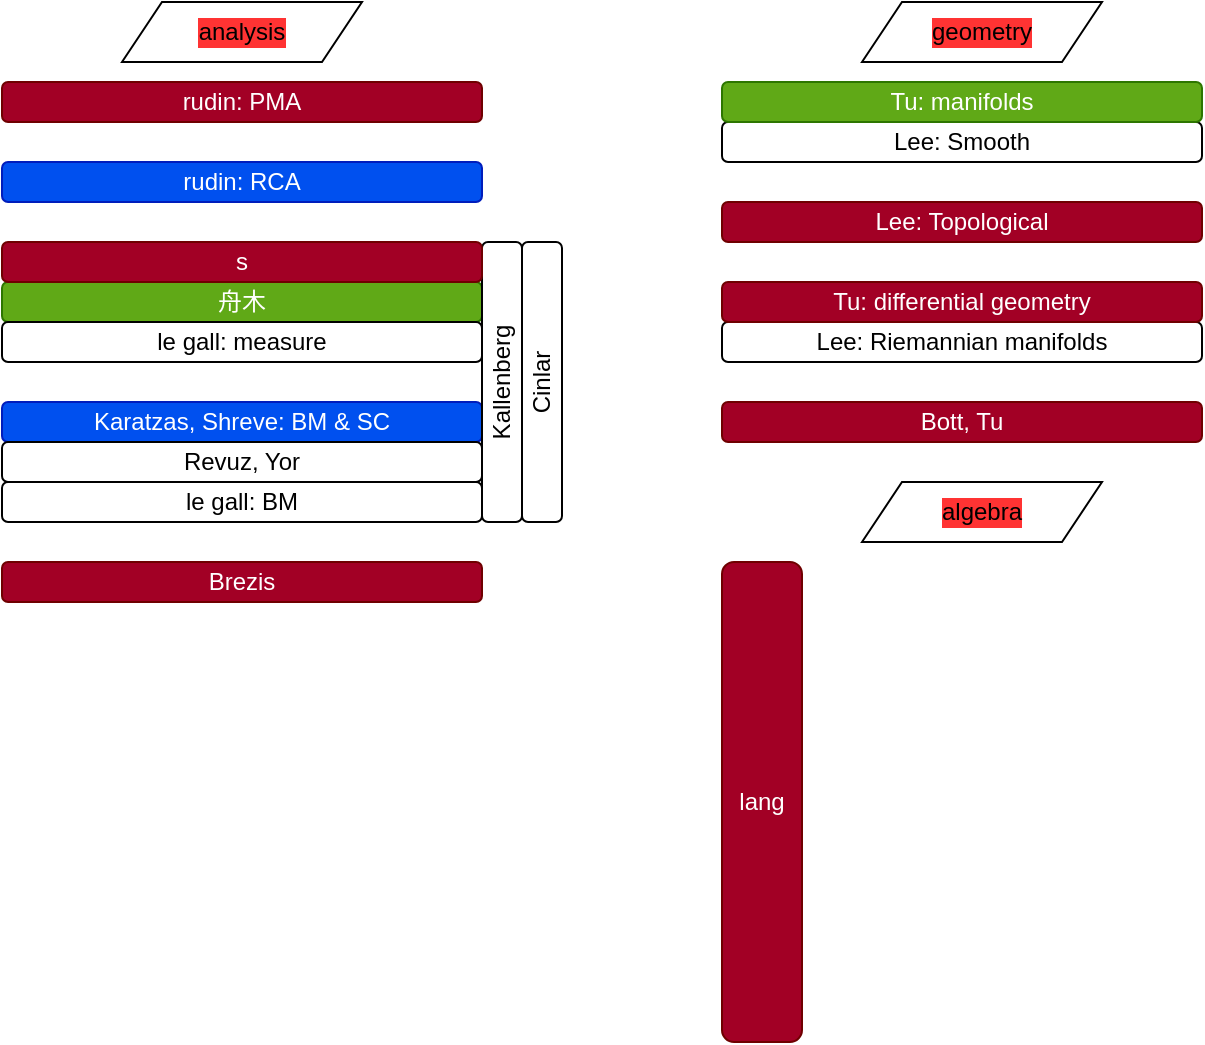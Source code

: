 <mxfile>
    <diagram id="ltYk77LbWSXxP-KGT6q9" name="ページ1">
        <mxGraphModel dx="888" dy="663" grid="1" gridSize="10" guides="1" tooltips="1" connect="1" arrows="1" fold="1" page="1" pageScale="1" pageWidth="827" pageHeight="1169" math="0" shadow="0">
            <root>
                <mxCell id="0"/>
                <mxCell id="1" parent="0"/>
                <mxCell id="2" value="rudin: PMA" style="rounded=1;whiteSpace=wrap;html=1;fillColor=#a20025;fontColor=#ffffff;strokeColor=#6F0000;" vertex="1" parent="1">
                    <mxGeometry x="40" y="40" width="240" height="20" as="geometry"/>
                </mxCell>
                <mxCell id="3" value="rudin: RCA" style="rounded=1;whiteSpace=wrap;html=1;fillColor=#0050ef;fontColor=#ffffff;strokeColor=#001DBC;" vertex="1" parent="1">
                    <mxGeometry x="40" y="80" width="240" height="20" as="geometry"/>
                </mxCell>
                <mxCell id="4" value="Karatzas, Shreve: BM &amp;amp; SC" style="rounded=1;whiteSpace=wrap;html=1;fillColor=#0050ef;fontColor=#ffffff;strokeColor=#001DBC;" vertex="1" parent="1">
                    <mxGeometry x="40" y="200" width="240" height="20" as="geometry"/>
                </mxCell>
                <mxCell id="5" value="Revuz, Yor" style="rounded=1;whiteSpace=wrap;html=1;" vertex="1" parent="1">
                    <mxGeometry x="40" y="220" width="240" height="20" as="geometry"/>
                </mxCell>
                <mxCell id="6" value="舟木" style="rounded=1;whiteSpace=wrap;html=1;fillColor=#60a917;fontColor=#ffffff;strokeColor=#2D7600;" vertex="1" parent="1">
                    <mxGeometry x="40" y="140" width="240" height="20" as="geometry"/>
                </mxCell>
                <mxCell id="7" value="le gall: measure" style="rounded=1;whiteSpace=wrap;html=1;" vertex="1" parent="1">
                    <mxGeometry x="40" y="160" width="240" height="20" as="geometry"/>
                </mxCell>
                <mxCell id="8" value="le gall: BM" style="rounded=1;whiteSpace=wrap;html=1;" vertex="1" parent="1">
                    <mxGeometry x="40" y="240" width="240" height="20" as="geometry"/>
                </mxCell>
                <mxCell id="10" value="Lee: Smooth" style="rounded=1;whiteSpace=wrap;html=1;" vertex="1" parent="1">
                    <mxGeometry x="400" y="60" width="240" height="20" as="geometry"/>
                </mxCell>
                <mxCell id="11" value="Tu: manifolds" style="rounded=1;whiteSpace=wrap;html=1;fillColor=#60a917;fontColor=#ffffff;strokeColor=#2D7600;" vertex="1" parent="1">
                    <mxGeometry x="400" y="40" width="240" height="20" as="geometry"/>
                </mxCell>
                <mxCell id="12" value="Lee: Topological" style="rounded=1;whiteSpace=wrap;html=1;fillColor=#a20025;fontColor=#ffffff;strokeColor=#6F0000;" vertex="1" parent="1">
                    <mxGeometry x="400" y="100" width="240" height="20" as="geometry"/>
                </mxCell>
                <mxCell id="13" value="Lee: Riemannian manifolds" style="rounded=1;whiteSpace=wrap;html=1;" vertex="1" parent="1">
                    <mxGeometry x="400" y="160" width="240" height="20" as="geometry"/>
                </mxCell>
                <mxCell id="14" value="Tu: differential geometry" style="rounded=1;whiteSpace=wrap;html=1;fillColor=#a20025;fontColor=#ffffff;strokeColor=#6F0000;" vertex="1" parent="1">
                    <mxGeometry x="400" y="140" width="240" height="20" as="geometry"/>
                </mxCell>
                <mxCell id="15" value="Bott, Tu" style="rounded=1;whiteSpace=wrap;html=1;fillColor=#a20025;fontColor=#ffffff;strokeColor=#6F0000;" vertex="1" parent="1">
                    <mxGeometry x="400" y="200" width="240" height="20" as="geometry"/>
                </mxCell>
                <mxCell id="16" value="Cinlar" style="rounded=1;whiteSpace=wrap;html=1;horizontal=0;" vertex="1" parent="1">
                    <mxGeometry x="300" y="120" width="20" height="140" as="geometry"/>
                </mxCell>
                <mxCell id="17" value="Kallenberg" style="rounded=1;whiteSpace=wrap;html=1;horizontal=0;" vertex="1" parent="1">
                    <mxGeometry x="280" y="120" width="20" height="140" as="geometry"/>
                </mxCell>
                <mxCell id="18" value="Brezis" style="rounded=1;whiteSpace=wrap;html=1;fillColor=#a20025;fontColor=#ffffff;strokeColor=#6F0000;" vertex="1" parent="1">
                    <mxGeometry x="40" y="280" width="240" height="20" as="geometry"/>
                </mxCell>
                <mxCell id="19" value="analysis" style="shape=parallelogram;perimeter=parallelogramPerimeter;whiteSpace=wrap;html=1;fixedSize=1;labelBackgroundColor=#FF3333;" vertex="1" parent="1">
                    <mxGeometry x="100" width="120" height="30" as="geometry"/>
                </mxCell>
                <mxCell id="20" value="geometry" style="shape=parallelogram;perimeter=parallelogramPerimeter;whiteSpace=wrap;html=1;fixedSize=1;labelBackgroundColor=#FF3333;" vertex="1" parent="1">
                    <mxGeometry x="470" width="120" height="30" as="geometry"/>
                </mxCell>
                <mxCell id="21" value="algebra" style="shape=parallelogram;perimeter=parallelogramPerimeter;whiteSpace=wrap;html=1;fixedSize=1;labelBackgroundColor=#FF3333;" vertex="1" parent="1">
                    <mxGeometry x="470" y="240" width="120" height="30" as="geometry"/>
                </mxCell>
                <mxCell id="22" value="lang" style="rounded=1;whiteSpace=wrap;html=1;fillColor=#a20025;fontColor=#ffffff;strokeColor=#6F0000;" vertex="1" parent="1">
                    <mxGeometry x="400" y="280" width="40" height="240" as="geometry"/>
                </mxCell>
                <mxCell id="23" value="s" style="rounded=1;whiteSpace=wrap;html=1;fillColor=#a20025;fontColor=#ffffff;strokeColor=#6F0000;" vertex="1" parent="1">
                    <mxGeometry x="40" y="120" width="240" height="20" as="geometry"/>
                </mxCell>
            </root>
        </mxGraphModel>
    </diagram>
</mxfile>